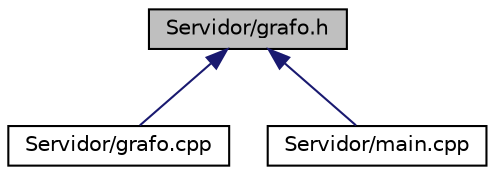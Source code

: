 digraph "Servidor/grafo.h"
{
  edge [fontname="Helvetica",fontsize="10",labelfontname="Helvetica",labelfontsize="10"];
  node [fontname="Helvetica",fontsize="10",shape=record];
  Node3 [label="Servidor/grafo.h",height=0.2,width=0.4,color="black", fillcolor="grey75", style="filled", fontcolor="black"];
  Node3 -> Node4 [dir="back",color="midnightblue",fontsize="10",style="solid",fontname="Helvetica"];
  Node4 [label="Servidor/grafo.cpp",height=0.2,width=0.4,color="black", fillcolor="white", style="filled",URL="$grafo_8cpp.html"];
  Node3 -> Node5 [dir="back",color="midnightblue",fontsize="10",style="solid",fontname="Helvetica"];
  Node5 [label="Servidor/main.cpp",height=0.2,width=0.4,color="black", fillcolor="white", style="filled",URL="$_servidor_2main_8cpp.html"];
}
